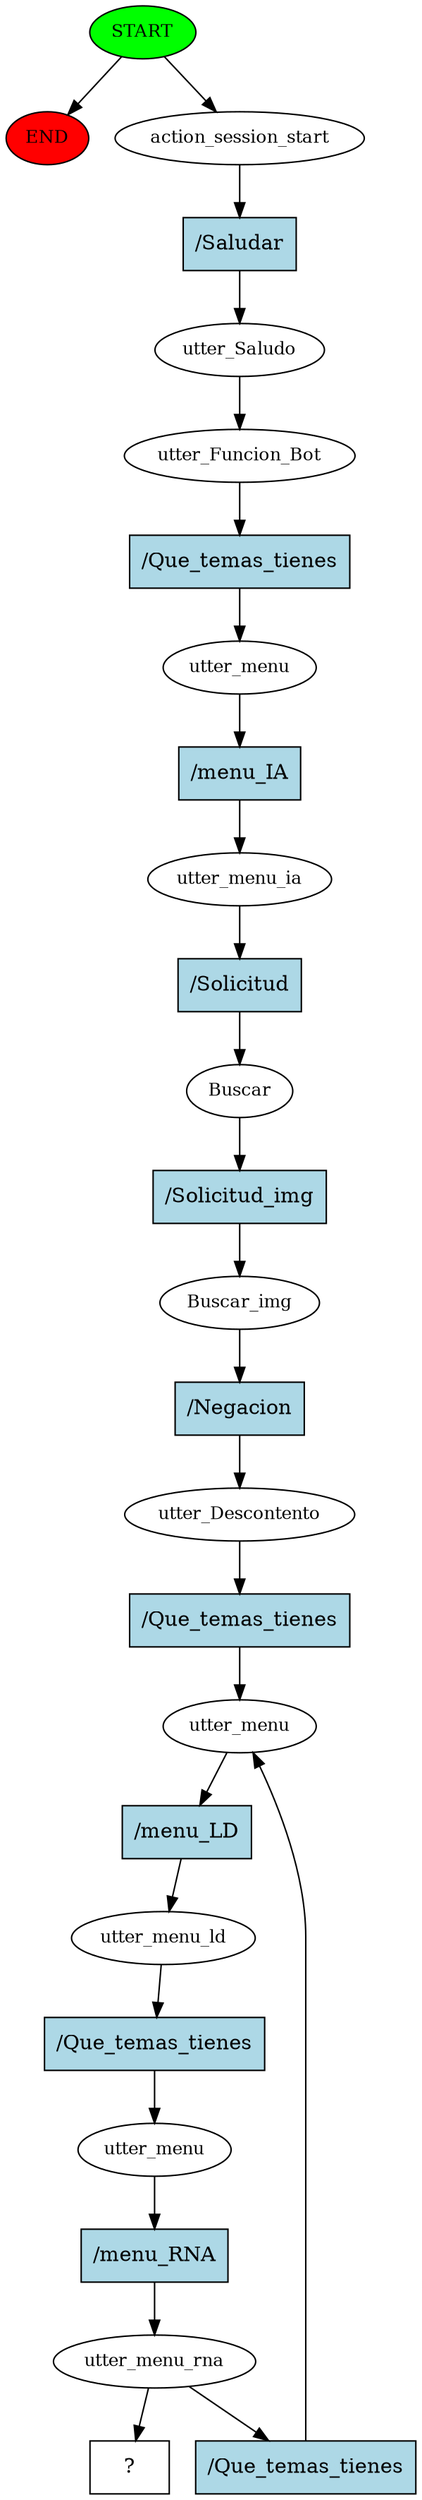 digraph  {
0 [class="start active", fillcolor=green, fontsize=12, label=START, style=filled];
"-1" [class=end, fillcolor=red, fontsize=12, label=END, style=filled];
1 [class=active, fontsize=12, label=action_session_start];
2 [class=active, fontsize=12, label=utter_Saludo];
3 [class=active, fontsize=12, label=utter_Funcion_Bot];
4 [class=active, fontsize=12, label=utter_menu];
5 [class=active, fontsize=12, label=utter_menu_ia];
6 [class=active, fontsize=12, label=Buscar];
7 [class=active, fontsize=12, label=Buscar_img];
8 [class=active, fontsize=12, label=utter_Descontento];
9 [class=active, fontsize=12, label=utter_menu];
10 [class=active, fontsize=12, label=utter_menu_ld];
11 [class=active, fontsize=12, label=utter_menu];
12 [class=active, fontsize=12, label=utter_menu_rna];
17 [class="intent dashed active", label="  ?  ", shape=rect];
18 [class="intent active", fillcolor=lightblue, label="/Saludar", shape=rect, style=filled];
19 [class="intent active", fillcolor=lightblue, label="/Que_temas_tienes", shape=rect, style=filled];
20 [class="intent active", fillcolor=lightblue, label="/menu_IA", shape=rect, style=filled];
21 [class="intent active", fillcolor=lightblue, label="/Solicitud", shape=rect, style=filled];
22 [class="intent active", fillcolor=lightblue, label="/Solicitud_img", shape=rect, style=filled];
23 [class="intent active", fillcolor=lightblue, label="/Negacion", shape=rect, style=filled];
24 [class="intent active", fillcolor=lightblue, label="/Que_temas_tienes", shape=rect, style=filled];
25 [class="intent active", fillcolor=lightblue, label="/menu_LD", shape=rect, style=filled];
26 [class="intent active", fillcolor=lightblue, label="/Que_temas_tienes", shape=rect, style=filled];
27 [class="intent active", fillcolor=lightblue, label="/menu_RNA", shape=rect, style=filled];
28 [class="intent active", fillcolor=lightblue, label="/Que_temas_tienes", shape=rect, style=filled];
0 -> "-1"  [class="", key=NONE, label=""];
0 -> 1  [class=active, key=NONE, label=""];
1 -> 18  [class=active, key=0];
2 -> 3  [class=active, key=NONE, label=""];
3 -> 19  [class=active, key=0];
4 -> 20  [class=active, key=0];
5 -> 21  [class=active, key=0];
6 -> 22  [class=active, key=0];
7 -> 23  [class=active, key=0];
8 -> 24  [class=active, key=0];
9 -> 25  [class=active, key=0];
10 -> 26  [class=active, key=0];
11 -> 27  [class=active, key=0];
12 -> 17  [class=active, key=NONE, label=""];
12 -> 28  [class=active, key=0];
18 -> 2  [class=active, key=0];
19 -> 4  [class=active, key=0];
20 -> 5  [class=active, key=0];
21 -> 6  [class=active, key=0];
22 -> 7  [class=active, key=0];
23 -> 8  [class=active, key=0];
24 -> 9  [class=active, key=0];
25 -> 10  [class=active, key=0];
26 -> 11  [class=active, key=0];
27 -> 12  [class=active, key=0];
28 -> 9  [class=active, key=0];
}
